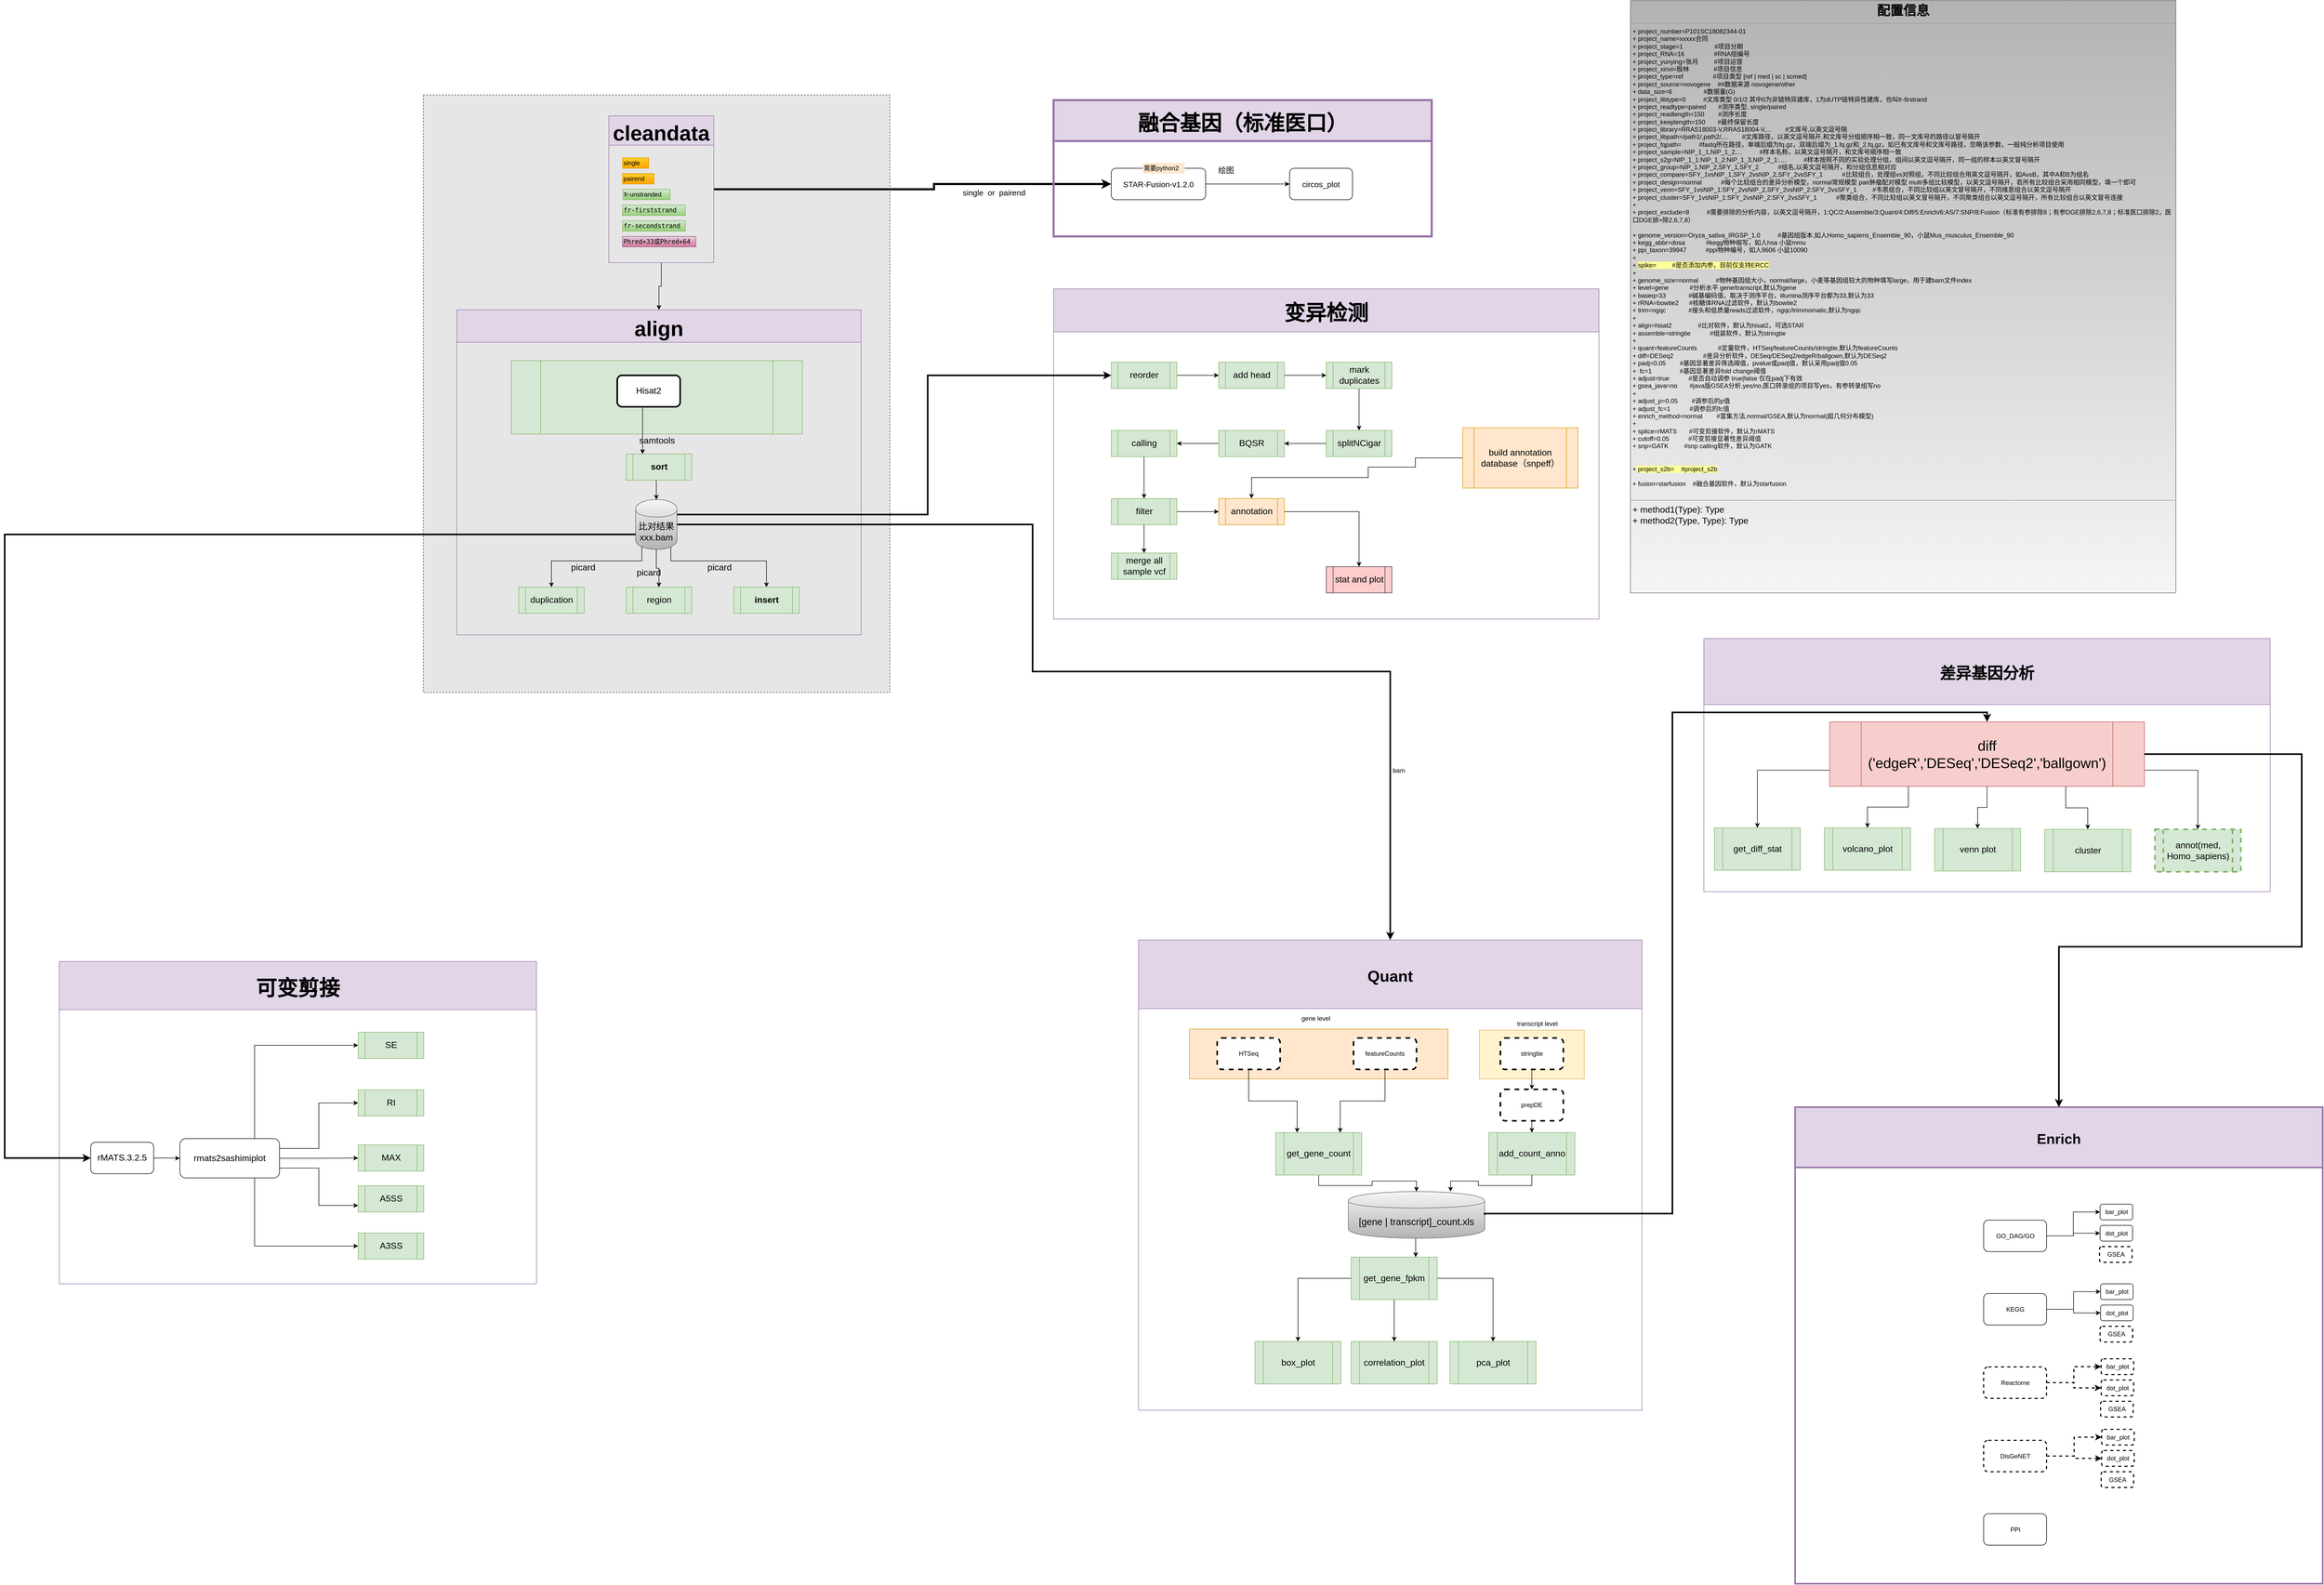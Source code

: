 <mxfile version="10.5.9" type="github"><diagram id="D2u9U_VZcMMsbjkEqBE2" name="第 1 页"><mxGraphModel dx="1394" dy="744" grid="1" gridSize="10" guides="1" tooltips="1" connect="1" arrows="1" fold="1" page="1" pageScale="1" pageWidth="583" pageHeight="413" math="0" shadow="0"><root><mxCell id="0"/><mxCell id="1" parent="0"/><mxCell id="jFA8RARTzNIXMfHVl3zh-2" value="" style="rounded=0;whiteSpace=wrap;html=1;dashed=1;fontSize=17;fillColor=#E6E6E6;strokeColor=#36393d;" vertex="1" parent="1"><mxGeometry x="998" y="270" width="890" height="1140" as="geometry"/></mxCell><mxCell id="jFA8RARTzNIXMfHVl3zh-3" value="" style="edgeStyle=orthogonalEdgeStyle;rounded=0;html=1;jettySize=auto;orthogonalLoop=1;fontSize=20;" edge="1" parent="1" source="jFA8RARTzNIXMfHVl3zh-5" target="jFA8RARTzNIXMfHVl3zh-11"><mxGeometry relative="1" as="geometry"/></mxCell><mxCell id="jFA8RARTzNIXMfHVl3zh-4" style="edgeStyle=orthogonalEdgeStyle;rounded=0;html=1;exitX=1;exitY=0.5;entryX=0;entryY=0.5;jettySize=auto;orthogonalLoop=1;fontSize=40;strokeWidth=4;" edge="1" parent="1" source="jFA8RARTzNIXMfHVl3zh-5" target="jFA8RARTzNIXMfHVl3zh-45"><mxGeometry relative="1" as="geometry"><Array as="points"><mxPoint x="1972" y="450"/><mxPoint x="1972" y="440"/></Array></mxGeometry></mxCell><mxCell id="jFA8RARTzNIXMfHVl3zh-5" value="cleandata" style="swimlane;fillColor=#e1d5e7;strokeColor=#9673a6;fontSize=40;startSize=56;" vertex="1" parent="1"><mxGeometry x="1352" y="310" width="200" height="280" as="geometry"><mxRectangle x="314" y="40" width="80" height="23" as="alternateBounds"/></mxGeometry></mxCell><mxCell id="jFA8RARTzNIXMfHVl3zh-6" value="single" style="text;html=1;resizable=0;points=[];autosize=1;align=left;verticalAlign=top;spacingTop=-4;fillColor=#ffcd28;strokeColor=#d79b00;gradientColor=#ffa500;" vertex="1" parent="jFA8RARTzNIXMfHVl3zh-5"><mxGeometry x="26" y="80" width="50" height="20" as="geometry"/></mxCell><mxCell id="jFA8RARTzNIXMfHVl3zh-7" value="pairend" style="text;html=1;resizable=0;points=[];autosize=1;align=left;verticalAlign=top;spacingTop=-4;fillColor=#ffcd28;strokeColor=#d79b00;gradientColor=#ffa500;" vertex="1" parent="jFA8RARTzNIXMfHVl3zh-5"><mxGeometry x="26" y="110" width="60" height="20" as="geometry"/></mxCell><mxCell id="jFA8RARTzNIXMfHVl3zh-8" value="&lt;code&gt;&lt;span&gt;fr&lt;/span&gt;&lt;span&gt;-&lt;/span&gt;&lt;span&gt;firststrand&lt;/span&gt;&lt;/code&gt;" style="text;html=1;resizable=0;points=[];autosize=1;align=left;verticalAlign=top;spacingTop=-4;fillColor=#d5e8d4;strokeColor=#82b366;gradientColor=#97d077;" vertex="1" parent="jFA8RARTzNIXMfHVl3zh-5"><mxGeometry x="26" y="170" width="120" height="20" as="geometry"/></mxCell><mxCell id="jFA8RARTzNIXMfHVl3zh-9" value="&lt;code&gt;&lt;span&gt;fr&lt;/span&gt;&lt;span&gt;-&lt;/span&gt;&lt;span&gt;secondstrand&lt;/span&gt;&lt;/code&gt;" style="text;html=1;resizable=0;points=[];autosize=1;align=left;verticalAlign=top;spacingTop=-4;fillColor=#d5e8d4;strokeColor=#82b366;gradientColor=#97d077;" vertex="1" parent="jFA8RARTzNIXMfHVl3zh-5"><mxGeometry x="26" y="200" width="120" height="20" as="geometry"/></mxCell><mxCell id="jFA8RARTzNIXMfHVl3zh-10" value="&lt;code&gt;&lt;span&gt;&lt;/span&gt;&lt;span&gt;Phred+33或Phred+64&lt;/span&gt;&lt;span&gt;&lt;/span&gt;&lt;/code&gt;" style="text;html=1;resizable=0;points=[];autosize=1;align=left;verticalAlign=top;spacingTop=-4;fillColor=#e6d0de;strokeColor=#996185;gradientColor=#d5739d;" vertex="1" parent="jFA8RARTzNIXMfHVl3zh-5"><mxGeometry x="26" y="230" width="140" height="20" as="geometry"/></mxCell><mxCell id="jFA8RARTzNIXMfHVl3zh-11" value="align" style="swimlane;fillColor=#e1d5e7;strokeColor=#9673a6;fontSize=40;startSize=62;" vertex="1" parent="1"><mxGeometry x="1062" y="680" width="771" height="620" as="geometry"><mxRectangle x="314" y="40" width="80" height="23" as="alternateBounds"/></mxGeometry></mxCell><mxCell id="jFA8RARTzNIXMfHVl3zh-12" value="" style="shape=process;whiteSpace=wrap;html=1;fontSize=17;fillColor=#d5e8d4;strokeColor=#82b366;" vertex="1" parent="jFA8RARTzNIXMfHVl3zh-11"><mxGeometry x="104" y="97" width="555" height="140" as="geometry"/></mxCell><mxCell id="jFA8RARTzNIXMfHVl3zh-13" value="Hisat2" style="rounded=1;whiteSpace=wrap;html=1;fontSize=17;strokeWidth=3;" vertex="1" parent="jFA8RARTzNIXMfHVl3zh-11"><mxGeometry x="306" y="125" width="120" height="60" as="geometry"/></mxCell><mxCell id="jFA8RARTzNIXMfHVl3zh-15" value="&lt;div&gt;比对结果&lt;/div&gt;&lt;div&gt;xxx.bam&lt;/div&gt;" style="shape=cylinder;whiteSpace=wrap;html=1;boundedLbl=1;fontSize=17;fillColor=#f5f5f5;strokeColor=#666666;gradientColor=#b3b3b3;" vertex="1" parent="jFA8RARTzNIXMfHVl3zh-11"><mxGeometry x="341" y="362" width="79" height="95" as="geometry"/></mxCell><mxCell id="jFA8RARTzNIXMfHVl3zh-16" style="edgeStyle=orthogonalEdgeStyle;rounded=0;html=1;exitX=0.15;exitY=0.95;entryX=0.5;entryY=0;jettySize=auto;orthogonalLoop=1;fontSize=17;exitPerimeter=0;" edge="1" parent="jFA8RARTzNIXMfHVl3zh-11" source="jFA8RARTzNIXMfHVl3zh-15" target="jFA8RARTzNIXMfHVl3zh-19"><mxGeometry relative="1" as="geometry"><mxPoint x="351.571" y="479.143" as="sourcePoint"/><Array as="points"><mxPoint x="353" y="479"/><mxPoint x="180" y="479"/></Array></mxGeometry></mxCell><mxCell id="jFA8RARTzNIXMfHVl3zh-17" style="edgeStyle=orthogonalEdgeStyle;rounded=0;html=1;exitX=0.5;exitY=1;entryX=0.5;entryY=0;jettySize=auto;orthogonalLoop=1;fontSize=17;" edge="1" parent="jFA8RARTzNIXMfHVl3zh-11" source="jFA8RARTzNIXMfHVl3zh-15" target="jFA8RARTzNIXMfHVl3zh-20"><mxGeometry relative="1" as="geometry"><mxPoint x="383" y="479.143" as="sourcePoint"/><Array as="points"><mxPoint x="381" y="493"/><mxPoint x="385" y="493"/></Array></mxGeometry></mxCell><mxCell id="jFA8RARTzNIXMfHVl3zh-18" style="edgeStyle=orthogonalEdgeStyle;rounded=0;html=1;exitX=0.85;exitY=0.95;entryX=0.5;entryY=0;jettySize=auto;orthogonalLoop=1;fontSize=17;exitPerimeter=0;" edge="1" parent="jFA8RARTzNIXMfHVl3zh-11" source="jFA8RARTzNIXMfHVl3zh-15" target="jFA8RARTzNIXMfHVl3zh-21"><mxGeometry relative="1" as="geometry"><mxPoint x="414.429" y="479.143" as="sourcePoint"/><Array as="points"><mxPoint x="409" y="479"/><mxPoint x="590" y="479"/></Array></mxGeometry></mxCell><mxCell id="jFA8RARTzNIXMfHVl3zh-19" value="duplication" style="shape=process;whiteSpace=wrap;html=1;fontSize=17;fillColor=#d5e8d4;strokeColor=#82b366;" vertex="1" parent="jFA8RARTzNIXMfHVl3zh-11"><mxGeometry x="118" y="529" width="125" height="50" as="geometry"/></mxCell><mxCell id="jFA8RARTzNIXMfHVl3zh-20" value="region" style="shape=process;whiteSpace=wrap;html=1;fontSize=17;fillColor=#d5e8d4;strokeColor=#82b366;" vertex="1" parent="jFA8RARTzNIXMfHVl3zh-11"><mxGeometry x="323" y="529" width="125" height="50" as="geometry"/></mxCell><mxCell id="jFA8RARTzNIXMfHVl3zh-21" value="insert" style="shape=process;whiteSpace=wrap;html=1;fontSize=17;fillColor=#d5e8d4;strokeColor=#82b366;fontStyle=1" vertex="1" parent="jFA8RARTzNIXMfHVl3zh-11"><mxGeometry x="528" y="529" width="125" height="50" as="geometry"/></mxCell><mxCell id="jFA8RARTzNIXMfHVl3zh-22" value="picard" style="text;html=1;resizable=0;points=[];autosize=1;align=left;verticalAlign=top;spacingTop=-4;fontSize=17;" vertex="1" parent="jFA8RARTzNIXMfHVl3zh-11"><mxGeometry x="341" y="489" width="60" height="20" as="geometry"/></mxCell><mxCell id="jFA8RARTzNIXMfHVl3zh-23" value="picard" style="text;html=1;resizable=0;points=[];autosize=1;align=left;verticalAlign=top;spacingTop=-4;fontSize=17;" vertex="1" parent="jFA8RARTzNIXMfHVl3zh-11"><mxGeometry x="476" y="479" width="60" height="20" as="geometry"/></mxCell><mxCell id="jFA8RARTzNIXMfHVl3zh-24" value="&lt;p style=&quot;margin: 0px ; margin-top: 4px ; text-align: center&quot;&gt;&lt;font size=&quot;1&quot;&gt;&lt;b style=&quot;font-size: 25px&quot;&gt;配置信息&lt;/b&gt;&lt;/font&gt;&lt;br&gt;&lt;/p&gt;&lt;hr size=&quot;1&quot;&gt;&lt;p style=&quot;margin: 0px 0px 0px 4px ; font-size: 12px&quot;&gt;&lt;font style=&quot;font-size: 12px&quot;&gt;+ project_number=P101SC18082344-01&lt;br&gt;&lt;/font&gt;&lt;/p&gt;&lt;p style=&quot;margin: 0px 0px 0px 4px ; font-size: 12px&quot;&gt;&lt;font style=&quot;font-size: 12px&quot;&gt;+ project_name=xxxxx合同&lt;/font&gt;&lt;/p&gt;&lt;p style=&quot;margin: 0px 0px 0px 4px ; font-size: 12px&quot;&gt;&lt;font style=&quot;font-size: 12px&quot;&gt;+ project_stage=1 &amp;nbsp; &amp;nbsp; &amp;nbsp; &amp;nbsp; &amp;nbsp; &amp;nbsp; &amp;nbsp; &amp;nbsp;&amp;nbsp; #项目分期&lt;/font&gt;&lt;/p&gt;&lt;p style=&quot;margin: 0px 0px 0px 4px ; font-size: 12px&quot;&gt;&lt;font style=&quot;font-size: 12px&quot;&gt;+ project_RNA=16 &amp;nbsp; &amp;nbsp; &amp;nbsp; &amp;nbsp; &amp;nbsp; &amp;nbsp; &amp;nbsp;&amp;nbsp;&amp;nbsp; #RNA组编号&lt;/font&gt;&lt;/p&gt;&lt;p style=&quot;margin: 0px 0px 0px 4px ; font-size: 12px&quot;&gt;&lt;font style=&quot;font-size: 12px&quot;&gt;+ project_yunying=张月&amp;nbsp;&amp;nbsp; &amp;nbsp; &amp;nbsp;&amp;nbsp;&amp;nbsp; #项目运营&lt;/font&gt;&lt;/p&gt;&lt;p style=&quot;margin: 0px 0px 0px 4px ; font-size: 12px&quot;&gt;&lt;font style=&quot;font-size: 12px&quot;&gt;+ project_xinxi=殷林&amp;nbsp;&amp;nbsp;&amp;nbsp;&amp;nbsp;&amp;nbsp; &amp;nbsp; &amp;nbsp; &amp;nbsp;&amp;nbsp;&amp;nbsp; #项目信息&lt;/font&gt;&lt;/p&gt;&lt;p style=&quot;margin: 0px 0px 0px 4px ; font-size: 12px&quot;&gt;&lt;font style=&quot;font-size: 12px&quot;&gt;+ project_type=ref&amp;nbsp;&amp;nbsp;&amp;nbsp;&amp;nbsp; &amp;nbsp; &amp;nbsp; &amp;nbsp; &amp;nbsp; &amp;nbsp; &amp;nbsp; #项目类型 [ref | med | sc | scmed]&lt;/font&gt;&lt;/p&gt;&lt;p style=&quot;margin: 0px 0px 0px 4px ; font-size: 12px&quot;&gt;&lt;font style=&quot;font-size: 12px&quot;&gt;+ project_source=novogene&amp;nbsp;&amp;nbsp;&amp;nbsp; ##数据来源 novogene/other&lt;/font&gt;&lt;/p&gt;&lt;p style=&quot;margin: 0px 0px 0px 4px ; font-size: 12px&quot;&gt;&lt;font style=&quot;font-size: 12px&quot;&gt;+ data_size=6&amp;nbsp;&amp;nbsp;&amp;nbsp;&amp;nbsp;&amp;nbsp;&amp;nbsp;&amp;nbsp;&amp;nbsp;&amp;nbsp;&amp;nbsp;&amp;nbsp;&amp;nbsp;&amp;nbsp;&amp;nbsp;&amp;nbsp;&amp;nbsp;&amp;nbsp; #数据量(G)&lt;/font&gt;&lt;/p&gt;&lt;p style=&quot;margin: 0px 0px 0px 4px ; font-size: 12px&quot;&gt;&lt;font style=&quot;font-size: 12px&quot;&gt;+ project_libtype=0&amp;nbsp; &amp;nbsp; &amp;nbsp; &amp;nbsp; &amp;nbsp; #文库类型 0/1/2 其中0为非链特异建库，1为dUTP链特异性建库，也叫fr-firstrand&lt;br&gt;&lt;/font&gt;&lt;/p&gt;&lt;p style=&quot;margin: 0px 0px 0px 4px ; font-size: 12px&quot;&gt;&lt;font style=&quot;font-size: 12px&quot;&gt;+ project_readtype=paired&amp;nbsp; &amp;nbsp;&amp;nbsp; &amp;nbsp; #测序类型, single/paired&lt;/font&gt;&lt;/p&gt;&lt;p style=&quot;margin: 0px 0px 0px 4px ; font-size: 12px&quot;&gt;&lt;font style=&quot;font-size: 12px&quot;&gt;+ project_readlength=150&amp;nbsp;&amp;nbsp;&amp;nbsp;&amp;nbsp; &amp;nbsp;&amp;nbsp; #测序长度&lt;/font&gt;&lt;/p&gt;&lt;p style=&quot;margin: 0px 0px 0px 4px ; font-size: 12px&quot;&gt;&lt;font style=&quot;font-size: 12px&quot;&gt;+ project_keeplength=150&amp;nbsp;&amp;nbsp;&amp;nbsp;&amp;nbsp;&amp;nbsp;&amp;nbsp; #最终保留长度&lt;br&gt;&lt;/font&gt;&lt;/p&gt;&lt;p style=&quot;margin: 0px 0px 0px 4px ; font-size: 12px&quot;&gt;&lt;font style=&quot;font-size: 12px&quot;&gt;+ project_library=RRAS18003-V,RRAS18004-V,...&amp;nbsp; &amp;nbsp; &amp;nbsp; &amp;nbsp; #文库号,以英文逗号隔&lt;/font&gt;&lt;/p&gt;&lt;p style=&quot;margin: 0px 0px 0px 4px ; font-size: 12px&quot;&gt;&lt;font style=&quot;font-size: 12px&quot;&gt;+ project_libpath=/path1/,path2/,...&amp;nbsp;&amp;nbsp;&amp;nbsp; &amp;nbsp; &amp;nbsp; #文库路径，以英文逗号隔开,和文库号分组顺序相一致，同一文库号的路径以冒号隔开&lt;/font&gt;&lt;/p&gt;&lt;p style=&quot;margin: 0px 0px 0px 4px ; font-size: 12px&quot;&gt;&lt;font style=&quot;font-size: 12px&quot;&gt;+ project_fqpath=&amp;nbsp;&amp;nbsp; &amp;nbsp; &amp;nbsp; &amp;nbsp;&amp;nbsp; #fastq所在路径，单端后缀为fq.gz，双端后缀为_1.fq.gz和_2.fq,gz，如已有文库号和文库号路径，忽略该参数，一般纯分析项目使用&lt;/font&gt;&lt;/p&gt;&lt;p style=&quot;margin: 0px 0px 0px 4px ; font-size: 12px&quot;&gt;&lt;font style=&quot;font-size: 12px&quot;&gt;+ project_sample=NIP_1_1,NIP_1_2,... &amp;nbsp; &amp;nbsp; &amp;nbsp;&amp;nbsp; &amp;nbsp; #样本名称，以英文逗号隔开，和文库号顺序相一致&lt;/font&gt;&lt;/p&gt;&lt;p style=&quot;margin: 0px 0px 0px 4px ; font-size: 12px&quot;&gt;&lt;font style=&quot;font-size: 12px&quot;&gt;+ project_s2g=NIP_1_1:NIP_1_2:NIP_1_3,NIP_2_1:.... &amp;nbsp; &amp;nbsp; &amp;nbsp;&amp;nbsp; &amp;nbsp; #样本按照不同的实验处理分组，组间以英文逗号隔开，同一组的样本以英文冒号隔开&lt;/font&gt;&lt;/p&gt;&lt;p style=&quot;margin: 0px 0px 0px 4px ; font-size: 12px&quot;&gt;&lt;font style=&quot;font-size: 12px&quot;&gt;+ project_group=NIP_1,NIP_2,SFY_1,SFY_2&amp;nbsp; &amp;nbsp; &amp;nbsp; &amp;nbsp; &amp;nbsp;&amp;nbsp; #组名,以英文逗号隔开，和分组信息相对应&lt;/font&gt;&lt;/p&gt;&lt;p style=&quot;margin: 0px 0px 0px 4px ; font-size: 12px&quot;&gt;&lt;font style=&quot;font-size: 12px&quot;&gt;+ project_compare=SFY_1vsNIP_1,SFY_2vsNIP_2,SFY_2vsSFY_1&amp;nbsp; &amp;nbsp; &amp;nbsp; &amp;nbsp;&amp;nbsp; &amp;nbsp; #比较组合，处理组vs对照组，不同比较组合用英文逗号隔开，如AvsB，其中A和B为组名&lt;/font&gt;&lt;/p&gt;&lt;p style=&quot;margin: 0px 0px 0px 4px ; font-size: 12px&quot;&gt;&lt;font style=&quot;font-size: 12px&quot;&gt;+ project_design=normal&amp;nbsp;&amp;nbsp;&amp;nbsp; &amp;nbsp; &amp;nbsp;&amp;nbsp; &amp;nbsp; #每个比较组合的差异分析模型，normal常规模型 pair肿瘤配对模型 multi多组比较模型，以英文逗号隔开，若所有比较组合采用相同模型，填一个即可&lt;br&gt;&lt;/font&gt;&lt;/p&gt;&lt;p style=&quot;margin: 0px 0px 0px 4px ; font-size: 12px&quot;&gt;&lt;font style=&quot;font-size: 12px&quot;&gt;+ project_venn=SFY_1vsNIP_1:SFY_2vsNIP_2,SFY_2vsNIP_2:SFY_2vsSFY_1 &amp;nbsp;&amp;nbsp; &amp;nbsp;&amp;nbsp;&amp;nbsp;&amp;nbsp; #韦恩组合，不同比较组以英文冒号隔开，不同维恩组合以英文逗号隔开&lt;/font&gt;&lt;/p&gt;&lt;p style=&quot;margin: 0px 0px 0px 4px ; font-size: 12px&quot;&gt;&lt;font style=&quot;font-size: 12px&quot;&gt;+ project_cluster=SFY_1vsNIP_1:SFY_2vsNIP_2:SFY_2vsSFY_1&amp;nbsp;&amp;nbsp;&amp;nbsp;&amp;nbsp;&amp;nbsp;&amp;nbsp;&amp;nbsp;&amp;nbsp;&amp;nbsp;&amp;nbsp; #聚类组合，不同比较组以英文冒号隔开，不同聚类组合以英文逗号隔开，所有比较组合以英文冒号连接&lt;/font&gt;&lt;/p&gt;&lt;p style=&quot;margin: 0px 0px 0px 4px ; font-size: 12px&quot;&gt;&lt;font style=&quot;font-size: 12px&quot;&gt;+ &lt;br&gt;&lt;/font&gt;&lt;/p&gt;&lt;p style=&quot;margin: 0px 0px 0px 4px ; font-size: 12px&quot;&gt;&lt;font style=&quot;font-size: 12px&quot;&gt;+ project_exclude=8&amp;nbsp;&amp;nbsp;&amp;nbsp;&amp;nbsp; &amp;nbsp; &amp;nbsp;&amp;nbsp; #需要排除的分析内容，以英文逗号隔开，1:QC/2:Assemble/3:Quant/4:Diff/5:Enrich/6:AS/7:SNP/8:Fusion（标准有参排除8；有参DGE排除2,6,7,8；标准医口排除2，医口DGE排&amp;gt;除2,6,7,8）&lt;/font&gt;&lt;/p&gt;&lt;p style=&quot;margin: 0px 0px 0px 4px ; font-size: 12px&quot;&gt;&lt;font style=&quot;font-size: 12px&quot;&gt;&lt;br&gt;&lt;/font&gt;&lt;/p&gt;&lt;p style=&quot;margin: 0px 0px 0px 4px ; font-size: 12px&quot;&gt;&lt;font style=&quot;font-size: 12px&quot;&gt;+ genome_version=Oryza_sativa_IRGSP_1.0&amp;nbsp;&amp;nbsp;&amp;nbsp; &amp;nbsp; &amp;nbsp; &amp;nbsp; #基因组版本,如人Homo_sapiens_Ensemble_90，小鼠Mus_musculus_Ensemble_90&lt;/font&gt;&lt;/p&gt;&lt;p style=&quot;margin: 0px 0px 0px 4px ; font-size: 12px&quot;&gt;&lt;font style=&quot;font-size: 12px&quot;&gt;+ kegg_abbr=dosa&amp;nbsp;&amp;nbsp;&amp;nbsp;&amp;nbsp;&amp;nbsp;&amp;nbsp;&amp;nbsp;&amp;nbsp;&amp;nbsp;&amp;nbsp;&amp;nbsp; #kegg物种缩写，如人hsa 小鼠mmu&lt;/font&gt;&lt;/p&gt;&lt;p style=&quot;margin: 0px 0px 0px 4px ; font-size: 12px&quot;&gt;&lt;font style=&quot;font-size: 12px&quot;&gt;+ ppi_taxon=39947&amp;nbsp;&amp;nbsp;&amp;nbsp;&amp;nbsp;&amp;nbsp;&amp;nbsp;&amp;nbsp;&amp;nbsp;&amp;nbsp;&amp;nbsp; #ppi物种编号，如人9606 小鼠10090&lt;/font&gt;&lt;/p&gt;&lt;p style=&quot;margin: 0px 0px 0px 4px ; font-size: 12px&quot;&gt;&lt;font style=&quot;font-size: 12px&quot;&gt;+ &lt;br&gt;&lt;/font&gt;&lt;/p&gt;&lt;p style=&quot;margin: 0px 0px 0px 4px ; font-size: 12px&quot;&gt;&lt;font style=&quot;font-size: 12px&quot;&gt;+ &lt;span style=&quot;background-color: rgb(255 , 255 , 153)&quot;&gt;spike=&amp;nbsp;&amp;nbsp;&amp;nbsp;&amp;nbsp;&amp;nbsp;&amp;nbsp;&amp;nbsp;&amp;nbsp; #是否添加内参，目前仅支持ERCC&lt;/span&gt;&lt;/font&gt;&lt;/p&gt;&lt;p style=&quot;margin: 0px 0px 0px 4px ; font-size: 12px&quot;&gt;&lt;font style=&quot;font-size: 12px&quot;&gt;+&lt;/font&gt;&lt;/p&gt;&lt;p style=&quot;margin: 0px 0px 0px 4px ; font-size: 12px&quot;&gt;&lt;font style=&quot;font-size: 12px&quot;&gt;+ genome_size=normal&amp;nbsp;&amp;nbsp;&amp;nbsp;&amp;nbsp;&amp;nbsp;&amp;nbsp;&amp;nbsp;&amp;nbsp;&amp;nbsp; #物种基因组大小，normal/large，小麦等基因组较大的物种填写large，用于建bam文件index&lt;/font&gt;&lt;/p&gt;&lt;p style=&quot;margin: 0px 0px 0px 4px ; font-size: 12px&quot;&gt;&lt;font style=&quot;font-size: 12px&quot;&gt;+ level=gene&amp;nbsp;&amp;nbsp;&amp;nbsp;&amp;nbsp;&amp;nbsp;&amp;nbsp;&amp;nbsp;&amp;nbsp;&amp;nbsp;&amp;nbsp;&amp;nbsp; #分析水平 gene/transcript,默认为gene&lt;br&gt;&lt;/font&gt;&lt;/p&gt;&lt;p style=&quot;margin: 0px 0px 0px 4px ; font-size: 12px&quot;&gt;&lt;font style=&quot;font-size: 12px&quot;&gt;+ baseq=33&amp;nbsp;&amp;nbsp;&amp;nbsp;&amp;nbsp;&amp;nbsp;&amp;nbsp;&amp;nbsp;&amp;nbsp;&amp;nbsp;&amp;nbsp;&amp;nbsp;&amp;nbsp; #碱基编码值，取决于测序平台，illumina测序平台都为33,默认为33&lt;/font&gt;&lt;/p&gt;&lt;p style=&quot;margin: 0px 0px 0px 4px ; font-size: 12px&quot;&gt;&lt;font style=&quot;font-size: 12px&quot;&gt;+ rRNA=bowtie2&amp;nbsp;&amp;nbsp;&amp;nbsp;&amp;nbsp;&amp;nbsp; #核糖体RNA过滤软件，默认为bowtie2&lt;/font&gt;&lt;/p&gt;&lt;p style=&quot;margin: 0px 0px 0px 4px ; font-size: 12px&quot;&gt;&lt;font style=&quot;font-size: 12px&quot;&gt;+ trim=ngqc&amp;nbsp;&amp;nbsp;&amp;nbsp;&amp;nbsp;&amp;nbsp;&amp;nbsp;&amp;nbsp;&amp;nbsp;&amp;nbsp;&amp;nbsp;&amp;nbsp;&amp;nbsp; #接头和低质量reads过滤软件，ngqc/trimmomatic,默认为ngqc&lt;/font&gt;&lt;/p&gt;&lt;p style=&quot;margin: 0px 0px 0px 4px ; font-size: 12px&quot;&gt;&lt;font style=&quot;font-size: 12px&quot;&gt;+&amp;nbsp; &lt;br&gt;&lt;/font&gt;&lt;/p&gt;&lt;p style=&quot;margin: 0px 0px 0px 4px ; font-size: 12px&quot;&gt;&lt;font style=&quot;font-size: 12px&quot;&gt;+ align=hisat2&amp;nbsp;&amp;nbsp;&amp;nbsp;&amp;nbsp;&amp;nbsp;&amp;nbsp;&amp;nbsp;&amp;nbsp;&amp;nbsp;&amp;nbsp;&amp;nbsp;&amp;nbsp;&amp;nbsp;&amp;nbsp; #比对软件，默认为hisat2，可选STAR&lt;/font&gt;&lt;/p&gt;&lt;p style=&quot;margin: 0px 0px 0px 4px ; font-size: 12px&quot;&gt;&lt;font style=&quot;font-size: 12px&quot;&gt;+ assemble=stringtie&amp;nbsp;&amp;nbsp;&amp;nbsp; &amp;nbsp; &amp;nbsp; &amp;nbsp;&amp;nbsp; #组装软件，默认为stringtie&lt;/font&gt;&lt;/p&gt;&lt;p style=&quot;margin: 0px 0px 0px 4px ; font-size: 12px&quot;&gt;&lt;font style=&quot;font-size: 12px&quot;&gt;+&lt;/font&gt;&lt;/p&gt;&lt;p style=&quot;margin: 0px 0px 0px 4px ; font-size: 12px&quot;&gt;&lt;font style=&quot;font-size: 12px&quot;&gt;+ quant=featureCounts&amp;nbsp;&amp;nbsp;&amp;nbsp;&amp;nbsp; &amp;nbsp; &amp;nbsp; &amp;nbsp;&amp;nbsp; #定量软件，HTSeq/featureCounts/stringtie,默认为featureCounts&lt;br&gt;&lt;/font&gt;&lt;/p&gt;&lt;p style=&quot;margin: 0px 0px 0px 4px ; font-size: 12px&quot;&gt;&lt;font style=&quot;font-size: 12px&quot;&gt;+ diff=DESeq2&amp;nbsp;&amp;nbsp;&amp;nbsp;&amp;nbsp;&amp;nbsp;&amp;nbsp;&amp;nbsp;&amp;nbsp;&amp;nbsp;&amp;nbsp;&amp;nbsp;&amp;nbsp;&amp;nbsp;&amp;nbsp;&amp;nbsp;&amp;nbsp; #差异分析软件，DESeq/DESeq2/edgeR/ballgown,默认为DESeq2&lt;br&gt;&lt;/font&gt;&lt;/p&gt;&lt;p style=&quot;margin: 0px 0px 0px 4px ; font-size: 12px&quot;&gt;&lt;font style=&quot;font-size: 12px&quot;&gt;+ padj=0.05&amp;nbsp;&amp;nbsp;&amp;nbsp;&amp;nbsp;&amp;nbsp;&amp;nbsp;&amp;nbsp; #基因显著差异筛选阈值，pvalue或padj值，默认采用padj值0.05&lt;/font&gt;&lt;/p&gt;&lt;p style=&quot;margin: 0px 0px 0px 4px ; font-size: 12px&quot;&gt;&lt;font style=&quot;font-size: 12px&quot;&gt;+&amp;nbsp; fc=1&amp;nbsp;&amp;nbsp;&amp;nbsp;&amp;nbsp;&amp;nbsp;&amp;nbsp;&amp;nbsp;&amp;nbsp;&amp;nbsp;&amp;nbsp;&amp;nbsp;&amp;nbsp;&amp;nbsp;&amp;nbsp;&amp;nbsp; #基因显著差异fold change阈值&lt;/font&gt;&lt;/p&gt;&lt;p style=&quot;margin: 0px 0px 0px 4px ; font-size: 12px&quot;&gt;&lt;font style=&quot;font-size: 12px&quot;&gt;+ adjust=true&amp;nbsp;&amp;nbsp;&amp;nbsp;&amp;nbsp; &amp;nbsp; &amp;nbsp; &amp;nbsp; #是否自动调参 true|false 仅在padj下有效&lt;/font&gt;&lt;/p&gt;&lt;p style=&quot;margin: 0px 0px 0px 4px ; font-size: 12px&quot;&gt;&lt;font style=&quot;font-size: 12px&quot;&gt;+ gsea_java=no&amp;nbsp;&amp;nbsp;&amp;nbsp;&amp;nbsp;&amp;nbsp;&amp;nbsp; #java版GSEA分析,yes/no,医口转录组的项目写yes，有参转录组写no&lt;/font&gt;&lt;/p&gt;&lt;p style=&quot;margin: 0px 0px 0px 4px ; font-size: 12px&quot;&gt;&lt;font style=&quot;font-size: 12px&quot;&gt;+ &lt;br&gt;&lt;/font&gt;&lt;/p&gt;&lt;p style=&quot;margin: 0px 0px 0px 4px ; font-size: 12px&quot;&gt;&lt;font style=&quot;font-size: 12px&quot;&gt;+ adjust_p=0.05 &amp;nbsp; &amp;nbsp; &amp;nbsp;&amp;nbsp; #调参后的p值&lt;/font&gt;&lt;/p&gt;&lt;p style=&quot;margin: 0px 0px 0px 4px ; font-size: 12px&quot;&gt;&lt;font style=&quot;font-size: 12px&quot;&gt;+ adjust_fc=1&amp;nbsp;&amp;nbsp;&amp;nbsp;&amp;nbsp;&amp;nbsp;&amp;nbsp;&amp;nbsp;&amp;nbsp;&amp;nbsp;&amp;nbsp; #调参后的fc值&lt;br&gt;&lt;/font&gt;&lt;/p&gt;&lt;p style=&quot;margin: 0px 0px 0px 4px ; font-size: 12px&quot;&gt;&lt;font style=&quot;font-size: 12px&quot;&gt;+ enrich_method=normal&amp;nbsp;&amp;nbsp;&amp;nbsp;&amp;nbsp;&amp;nbsp;&amp;nbsp;&amp;nbsp; #富集方法,normal/GSEA,默认为normal(超几何分布模型)&lt;/font&gt;&lt;/p&gt;&lt;p style=&quot;margin: 0px 0px 0px 4px ; font-size: 12px&quot;&gt;&lt;font style=&quot;font-size: 12px&quot;&gt;+ &lt;br&gt;&lt;/font&gt;&lt;/p&gt;&lt;p style=&quot;margin: 0px 0px 0px 4px ; font-size: 12px&quot;&gt;&lt;font style=&quot;font-size: 12px&quot;&gt;+ splice=rMATS&amp;nbsp;&amp;nbsp; &amp;nbsp; &amp;nbsp; #可变剪接软件，默认为rMATS&lt;/font&gt;&lt;/p&gt;&lt;p style=&quot;margin: 0px 0px 0px 4px ; font-size: 12px&quot;&gt;&lt;font style=&quot;font-size: 12px&quot;&gt;+ cutoff=0.05&amp;nbsp;&amp;nbsp;&amp;nbsp;&amp;nbsp;&amp;nbsp;&amp;nbsp;&amp;nbsp;&amp;nbsp;&amp;nbsp;&amp;nbsp; #可变剪接显著性差异阈值&lt;/font&gt;&lt;/p&gt;&lt;p style=&quot;margin: 0px 0px 0px 4px ; font-size: 12px&quot;&gt;&lt;font style=&quot;font-size: 12px&quot;&gt;+ snp=GATK&amp;nbsp;&amp;nbsp;&amp;nbsp;&amp;nbsp;&amp;nbsp;&amp;nbsp;&amp;nbsp;&amp;nbsp; #snp calling软件，默认为GATK&lt;/font&gt;&lt;/p&gt;&lt;p style=&quot;margin: 0px 0px 0px 4px ; font-size: 12px&quot;&gt;&lt;font style=&quot;font-size: 12px&quot;&gt;&lt;br&gt;&lt;/font&gt;&lt;/p&gt;&lt;p style=&quot;margin: 0px 0px 0px 4px ; font-size: 12px&quot;&gt;&lt;font style=&quot;font-size: 12px&quot;&gt;&lt;br&gt;&lt;/font&gt;&lt;/p&gt;&lt;p style=&quot;margin: 0px 0px 0px 4px ; font-size: 12px&quot;&gt;&lt;font style=&quot;font-size: 12px&quot;&gt;+&lt;span style=&quot;background-color: rgb(255 , 255 , 153)&quot;&gt; project_s2b=&amp;nbsp;&amp;nbsp;&amp;nbsp; #project_s2b&lt;/span&gt;&lt;/font&gt;&lt;/p&gt;&lt;p style=&quot;margin: 0px 0px 0px 4px ; font-size: 12px&quot;&gt;&lt;font style=&quot;font-size: 12px&quot;&gt;&lt;br&gt;&lt;/font&gt;&lt;/p&gt;&lt;p style=&quot;margin: 0px 0px 0px 4px ; font-size: 12px&quot;&gt;&lt;font style=&quot;font-size: 12px&quot;&gt;+ fusion=starfusion&amp;nbsp;&amp;nbsp;&amp;nbsp; #融合基因软件，默认为starfusion&lt;/font&gt;&lt;/p&gt;&lt;p style=&quot;margin: 0px 0px 0px 4px ; font-size: 12px&quot;&gt;&lt;font style=&quot;font-size: 12px&quot;&gt;&lt;br&gt;&lt;/font&gt;&lt;/p&gt;&lt;hr size=&quot;1&quot;&gt;&lt;p style=&quot;margin: 0px ; margin-left: 4px&quot;&gt;+ method1(Type): Type&lt;br&gt;+ method2(Type, Type): Type&lt;/p&gt;" style="verticalAlign=top;align=left;overflow=fill;fontSize=17;fontFamily=Helvetica;html=1;rounded=0;shadow=0;comic=0;labelBackgroundColor=none;strokeColor=#666666;strokeWidth=1;fillColor=#f5f5f5;fontStyle=0;whiteSpace=wrap;spacing=2;spacingTop=0;gradientColor=#b3b3b3;gradientDirection=north;" vertex="1" parent="1"><mxGeometry x="3300" y="90" width="1040" height="1130" as="geometry"/></mxCell><mxCell id="jFA8RARTzNIXMfHVl3zh-25" value="picard" style="text;html=1;resizable=0;points=[];autosize=1;align=left;verticalAlign=top;spacingTop=-4;fontSize=17;" vertex="1" parent="1"><mxGeometry x="1278" y="1159" width="60" height="20" as="geometry"/></mxCell><mxCell id="jFA8RARTzNIXMfHVl3zh-26" value="samtools" style="text;html=1;resizable=0;points=[];autosize=1;align=left;verticalAlign=top;spacingTop=-4;fontSize=17;" vertex="1" parent="1"><mxGeometry x="1408" y="917" width="80" height="20" as="geometry"/></mxCell><mxCell id="jFA8RARTzNIXMfHVl3zh-27" value="fr-unstranded" style="text;html=1;resizable=0;points=[];autosize=1;align=left;verticalAlign=top;spacingTop=-4;fillColor=#d5e8d4;strokeColor=#82b366;gradientColor=#97d077;" vertex="1" parent="1"><mxGeometry x="1379" y="450" width="90" height="20" as="geometry"/></mxCell><mxCell id="jFA8RARTzNIXMfHVl3zh-28" value="可变剪接" style="swimlane;fontSize=40;fillColor=#e1d5e7;strokeColor=#9673a6;startSize=92;" vertex="1" parent="1"><mxGeometry x="304" y="1923" width="910" height="615" as="geometry"/></mxCell><mxCell id="jFA8RARTzNIXMfHVl3zh-29" value="" style="edgeStyle=orthogonalEdgeStyle;rounded=0;html=1;jettySize=auto;orthogonalLoop=1;fontSize=40;" edge="1" parent="jFA8RARTzNIXMfHVl3zh-28" source="jFA8RARTzNIXMfHVl3zh-30" target="jFA8RARTzNIXMfHVl3zh-36"><mxGeometry relative="1" as="geometry"/></mxCell><mxCell id="jFA8RARTzNIXMfHVl3zh-30" value="rMATS.3.2.5" style="rounded=1;whiteSpace=wrap;html=1;fontSize=17;" vertex="1" parent="jFA8RARTzNIXMfHVl3zh-28"><mxGeometry x="60" y="345" width="120" height="60" as="geometry"/></mxCell><mxCell id="jFA8RARTzNIXMfHVl3zh-31" style="edgeStyle=orthogonalEdgeStyle;rounded=0;html=1;exitX=0.75;exitY=0;entryX=0;entryY=0.5;jettySize=auto;orthogonalLoop=1;fontSize=40;" edge="1" parent="jFA8RARTzNIXMfHVl3zh-28" source="jFA8RARTzNIXMfHVl3zh-36" target="jFA8RARTzNIXMfHVl3zh-38"><mxGeometry relative="1" as="geometry"/></mxCell><mxCell id="jFA8RARTzNIXMfHVl3zh-32" style="edgeStyle=orthogonalEdgeStyle;rounded=0;html=1;exitX=1;exitY=0.25;entryX=0;entryY=0.5;jettySize=auto;orthogonalLoop=1;fontSize=40;" edge="1" parent="jFA8RARTzNIXMfHVl3zh-28" source="jFA8RARTzNIXMfHVl3zh-36" target="jFA8RARTzNIXMfHVl3zh-37"><mxGeometry relative="1" as="geometry"/></mxCell><mxCell id="jFA8RARTzNIXMfHVl3zh-33" style="edgeStyle=orthogonalEdgeStyle;rounded=0;html=1;exitX=1;exitY=0.5;entryX=0;entryY=0.5;jettySize=auto;orthogonalLoop=1;fontSize=40;" edge="1" parent="jFA8RARTzNIXMfHVl3zh-28" source="jFA8RARTzNIXMfHVl3zh-36" target="jFA8RARTzNIXMfHVl3zh-39"><mxGeometry relative="1" as="geometry"/></mxCell><mxCell id="jFA8RARTzNIXMfHVl3zh-34" style="edgeStyle=orthogonalEdgeStyle;rounded=0;html=1;exitX=1;exitY=0.75;entryX=0;entryY=0.75;jettySize=auto;orthogonalLoop=1;fontSize=40;" edge="1" parent="jFA8RARTzNIXMfHVl3zh-28" source="jFA8RARTzNIXMfHVl3zh-36" target="jFA8RARTzNIXMfHVl3zh-40"><mxGeometry relative="1" as="geometry"/></mxCell><mxCell id="jFA8RARTzNIXMfHVl3zh-35" style="edgeStyle=orthogonalEdgeStyle;rounded=0;html=1;exitX=0.75;exitY=1;entryX=0;entryY=0.5;jettySize=auto;orthogonalLoop=1;fontSize=40;" edge="1" parent="jFA8RARTzNIXMfHVl3zh-28" source="jFA8RARTzNIXMfHVl3zh-36" target="jFA8RARTzNIXMfHVl3zh-41"><mxGeometry relative="1" as="geometry"/></mxCell><mxCell id="jFA8RARTzNIXMfHVl3zh-36" value="rmats2sashimiplot" style="rounded=1;whiteSpace=wrap;html=1;fontSize=17;" vertex="1" parent="jFA8RARTzNIXMfHVl3zh-28"><mxGeometry x="230" y="338" width="190" height="75" as="geometry"/></mxCell><mxCell id="jFA8RARTzNIXMfHVl3zh-37" value="RI" style="shape=process;whiteSpace=wrap;html=1;fontSize=17;fillColor=#d5e8d4;strokeColor=#82b366;" vertex="1" parent="jFA8RARTzNIXMfHVl3zh-28"><mxGeometry x="570" y="245" width="125" height="50" as="geometry"/></mxCell><mxCell id="jFA8RARTzNIXMfHVl3zh-38" value="SE" style="shape=process;whiteSpace=wrap;html=1;fontSize=17;fillColor=#d5e8d4;strokeColor=#82b366;" vertex="1" parent="jFA8RARTzNIXMfHVl3zh-28"><mxGeometry x="570" y="135" width="125" height="50" as="geometry"/></mxCell><mxCell id="jFA8RARTzNIXMfHVl3zh-39" value="MAX" style="shape=process;whiteSpace=wrap;html=1;fontSize=17;fillColor=#d5e8d4;strokeColor=#82b366;" vertex="1" parent="jFA8RARTzNIXMfHVl3zh-28"><mxGeometry x="570" y="350" width="125" height="50" as="geometry"/></mxCell><mxCell id="jFA8RARTzNIXMfHVl3zh-40" value="A5SS" style="shape=process;whiteSpace=wrap;html=1;fontSize=17;fillColor=#d5e8d4;strokeColor=#82b366;" vertex="1" parent="jFA8RARTzNIXMfHVl3zh-28"><mxGeometry x="570" y="428" width="125" height="50" as="geometry"/></mxCell><mxCell id="jFA8RARTzNIXMfHVl3zh-41" value="A3SS" style="shape=process;whiteSpace=wrap;html=1;fontSize=17;fillColor=#d5e8d4;strokeColor=#82b366;" vertex="1" parent="jFA8RARTzNIXMfHVl3zh-28"><mxGeometry x="570" y="518" width="125" height="50" as="geometry"/></mxCell><mxCell id="jFA8RARTzNIXMfHVl3zh-42" style="edgeStyle=orthogonalEdgeStyle;rounded=0;html=1;exitX=0;exitY=0.7;entryX=0;entryY=0.5;jettySize=auto;orthogonalLoop=1;fontSize=40;strokeWidth=3;" edge="1" parent="1" source="jFA8RARTzNIXMfHVl3zh-15" target="jFA8RARTzNIXMfHVl3zh-30"><mxGeometry relative="1" as="geometry"><mxPoint x="1507.429" y="1094.429" as="sourcePoint"/><Array as="points"><mxPoint x="1403" y="1108"/><mxPoint x="200" y="1108"/><mxPoint x="200" y="2298"/></Array></mxGeometry></mxCell><mxCell id="jFA8RARTzNIXMfHVl3zh-43" value="融合基因（标准医口）" style="swimlane;fontSize=40;startSize=78;fillColor=#e1d5e7;strokeColor=#9673a6;strokeWidth=4;" vertex="1" parent="1"><mxGeometry x="2200" y="280" width="721" height="260" as="geometry"/></mxCell><mxCell id="jFA8RARTzNIXMfHVl3zh-44" value="" style="edgeStyle=orthogonalEdgeStyle;rounded=0;html=1;jettySize=auto;orthogonalLoop=1;fontSize=15;" edge="1" parent="jFA8RARTzNIXMfHVl3zh-43" source="jFA8RARTzNIXMfHVl3zh-45" target="jFA8RARTzNIXMfHVl3zh-46"><mxGeometry relative="1" as="geometry"/></mxCell><mxCell id="jFA8RARTzNIXMfHVl3zh-45" value="STAR-Fusion-v1.2.0" style="rounded=1;whiteSpace=wrap;html=1;fontSize=15;" vertex="1" parent="jFA8RARTzNIXMfHVl3zh-43"><mxGeometry x="110" y="130" width="180" height="60" as="geometry"/></mxCell><mxCell id="jFA8RARTzNIXMfHVl3zh-46" value="circos_plot" style="rounded=1;whiteSpace=wrap;html=1;fontSize=15;" vertex="1" parent="jFA8RARTzNIXMfHVl3zh-43"><mxGeometry x="450" y="130" width="120" height="60" as="geometry"/></mxCell><mxCell id="jFA8RARTzNIXMfHVl3zh-47" value="绘图" style="text;html=1;resizable=0;points=[];autosize=1;align=left;verticalAlign=top;spacingTop=-4;fontSize=15;" vertex="1" parent="jFA8RARTzNIXMfHVl3zh-43"><mxGeometry x="312" y="122" width="50" height="20" as="geometry"/></mxCell><mxCell id="jFA8RARTzNIXMfHVl3zh-48" value="需要python2" style="text;html=1;resizable=0;points=[];autosize=1;align=left;verticalAlign=top;spacingTop=-4;fillColor=#ffe6cc;strokeColor=none;" vertex="1" parent="jFA8RARTzNIXMfHVl3zh-43"><mxGeometry x="170" y="120" width="80" height="20" as="geometry"/></mxCell><mxCell id="jFA8RARTzNIXMfHVl3zh-49" value="single&amp;nbsp; or&amp;nbsp; pairend" style="text;html=1;resizable=0;points=[];autosize=1;align=left;verticalAlign=top;spacingTop=-4;fontSize=15;" vertex="1" parent="1"><mxGeometry x="2025" y="445" width="130" height="30" as="geometry"/></mxCell><mxCell id="jFA8RARTzNIXMfHVl3zh-50" value="变异检测" style="swimlane;fontSize=40;startSize=82;fillColor=#e1d5e7;strokeColor=#9673a6;" vertex="1" parent="1"><mxGeometry x="2200" y="640" width="1040" height="630" as="geometry"/></mxCell><mxCell id="jFA8RARTzNIXMfHVl3zh-51" value="" style="edgeStyle=orthogonalEdgeStyle;rounded=0;html=1;jettySize=auto;orthogonalLoop=1;fontSize=40;" edge="1" parent="jFA8RARTzNIXMfHVl3zh-50" source="jFA8RARTzNIXMfHVl3zh-52" target="jFA8RARTzNIXMfHVl3zh-54"><mxGeometry relative="1" as="geometry"/></mxCell><mxCell id="jFA8RARTzNIXMfHVl3zh-52" value="reorder" style="shape=process;whiteSpace=wrap;html=1;fontSize=17;fillColor=#d5e8d4;strokeColor=#82b366;" vertex="1" parent="jFA8RARTzNIXMfHVl3zh-50"><mxGeometry x="110" y="140" width="125" height="50" as="geometry"/></mxCell><mxCell id="jFA8RARTzNIXMfHVl3zh-53" value="" style="edgeStyle=orthogonalEdgeStyle;rounded=0;html=1;jettySize=auto;orthogonalLoop=1;fontSize=40;" edge="1" parent="jFA8RARTzNIXMfHVl3zh-50" source="jFA8RARTzNIXMfHVl3zh-54" target="jFA8RARTzNIXMfHVl3zh-56"><mxGeometry relative="1" as="geometry"/></mxCell><mxCell id="jFA8RARTzNIXMfHVl3zh-54" value="add head" style="shape=process;whiteSpace=wrap;html=1;fontSize=17;fillColor=#d5e8d4;strokeColor=#82b366;" vertex="1" parent="jFA8RARTzNIXMfHVl3zh-50"><mxGeometry x="315" y="140" width="125" height="50" as="geometry"/></mxCell><mxCell id="jFA8RARTzNIXMfHVl3zh-55" value="" style="edgeStyle=orthogonalEdgeStyle;rounded=0;html=1;jettySize=auto;orthogonalLoop=1;fontSize=40;" edge="1" parent="jFA8RARTzNIXMfHVl3zh-50" source="jFA8RARTzNIXMfHVl3zh-56" target="jFA8RARTzNIXMfHVl3zh-58"><mxGeometry relative="1" as="geometry"/></mxCell><mxCell id="jFA8RARTzNIXMfHVl3zh-56" value="mark duplicates" style="shape=process;whiteSpace=wrap;html=1;fontSize=17;fillColor=#d5e8d4;strokeColor=#82b366;" vertex="1" parent="jFA8RARTzNIXMfHVl3zh-50"><mxGeometry x="520" y="140" width="125" height="50" as="geometry"/></mxCell><mxCell id="jFA8RARTzNIXMfHVl3zh-57" value="" style="edgeStyle=orthogonalEdgeStyle;rounded=0;html=1;jettySize=auto;orthogonalLoop=1;fontSize=40;" edge="1" parent="jFA8RARTzNIXMfHVl3zh-50" source="jFA8RARTzNIXMfHVl3zh-58" target="jFA8RARTzNIXMfHVl3zh-60"><mxGeometry relative="1" as="geometry"/></mxCell><mxCell id="jFA8RARTzNIXMfHVl3zh-58" value="splitNCigar" style="shape=process;whiteSpace=wrap;html=1;fontSize=17;fillColor=#d5e8d4;strokeColor=#82b366;" vertex="1" parent="jFA8RARTzNIXMfHVl3zh-50"><mxGeometry x="520" y="270" width="125" height="50" as="geometry"/></mxCell><mxCell id="jFA8RARTzNIXMfHVl3zh-59" value="" style="edgeStyle=orthogonalEdgeStyle;rounded=0;html=1;jettySize=auto;orthogonalLoop=1;fontSize=40;" edge="1" parent="jFA8RARTzNIXMfHVl3zh-50" source="jFA8RARTzNIXMfHVl3zh-60" target="jFA8RARTzNIXMfHVl3zh-62"><mxGeometry relative="1" as="geometry"/></mxCell><mxCell id="jFA8RARTzNIXMfHVl3zh-60" value="BQSR" style="shape=process;whiteSpace=wrap;html=1;fontSize=17;fillColor=#d5e8d4;strokeColor=#82b366;" vertex="1" parent="jFA8RARTzNIXMfHVl3zh-50"><mxGeometry x="315" y="270" width="125" height="50" as="geometry"/></mxCell><mxCell id="jFA8RARTzNIXMfHVl3zh-61" value="" style="edgeStyle=orthogonalEdgeStyle;rounded=0;html=1;jettySize=auto;orthogonalLoop=1;fontSize=40;" edge="1" parent="jFA8RARTzNIXMfHVl3zh-50" source="jFA8RARTzNIXMfHVl3zh-62" target="jFA8RARTzNIXMfHVl3zh-64"><mxGeometry relative="1" as="geometry"/></mxCell><mxCell id="jFA8RARTzNIXMfHVl3zh-62" value="calling" style="shape=process;whiteSpace=wrap;html=1;fontSize=17;fillColor=#d5e8d4;strokeColor=#82b366;" vertex="1" parent="jFA8RARTzNIXMfHVl3zh-50"><mxGeometry x="110" y="270" width="125" height="50" as="geometry"/></mxCell><mxCell id="jFA8RARTzNIXMfHVl3zh-63" value="" style="edgeStyle=orthogonalEdgeStyle;rounded=0;html=1;jettySize=auto;orthogonalLoop=1;fontSize=40;" edge="1" parent="jFA8RARTzNIXMfHVl3zh-50" source="jFA8RARTzNIXMfHVl3zh-64" target="jFA8RARTzNIXMfHVl3zh-66"><mxGeometry relative="1" as="geometry"/></mxCell><mxCell id="jFA8RARTzNIXMfHVl3zh-64" value="filter" style="shape=process;whiteSpace=wrap;html=1;fontSize=17;fillColor=#d5e8d4;strokeColor=#82b366;" vertex="1" parent="jFA8RARTzNIXMfHVl3zh-50"><mxGeometry x="110" y="400" width="125" height="50" as="geometry"/></mxCell><mxCell id="jFA8RARTzNIXMfHVl3zh-65" value="" style="edgeStyle=orthogonalEdgeStyle;rounded=0;html=1;jettySize=auto;orthogonalLoop=1;fontSize=40;exitX=0.5;exitY=1;exitDx=0;exitDy=0;" edge="1" parent="jFA8RARTzNIXMfHVl3zh-50" source="jFA8RARTzNIXMfHVl3zh-64" target="jFA8RARTzNIXMfHVl3zh-68"><mxGeometry relative="1" as="geometry"/></mxCell><mxCell id="jFA8RARTzNIXMfHVl3zh-66" value="annotation" style="shape=process;whiteSpace=wrap;html=1;fontSize=17;fillColor=#ffe6cc;strokeColor=#d79b00;" vertex="1" parent="jFA8RARTzNIXMfHVl3zh-50"><mxGeometry x="315" y="400" width="125" height="50" as="geometry"/></mxCell><mxCell id="jFA8RARTzNIXMfHVl3zh-67" value="" style="edgeStyle=orthogonalEdgeStyle;rounded=0;html=1;jettySize=auto;orthogonalLoop=1;fontSize=40;exitX=1;exitY=0.5;exitDx=0;exitDy=0;" edge="1" parent="jFA8RARTzNIXMfHVl3zh-50" source="jFA8RARTzNIXMfHVl3zh-66" target="jFA8RARTzNIXMfHVl3zh-69"><mxGeometry relative="1" as="geometry"/></mxCell><mxCell id="jFA8RARTzNIXMfHVl3zh-68" value="merge all sample vcf" style="shape=process;whiteSpace=wrap;html=1;fontSize=17;fillColor=#d5e8d4;strokeColor=#82b366;" vertex="1" parent="jFA8RARTzNIXMfHVl3zh-50"><mxGeometry x="110" y="504" width="125" height="50" as="geometry"/></mxCell><mxCell id="jFA8RARTzNIXMfHVl3zh-69" value="stat and plot" style="shape=process;whiteSpace=wrap;html=1;fontSize=17;fillColor=#ffcccc;strokeColor=#36393d;" vertex="1" parent="jFA8RARTzNIXMfHVl3zh-50"><mxGeometry x="520" y="530" width="125" height="50" as="geometry"/></mxCell><mxCell id="jFA8RARTzNIXMfHVl3zh-70" style="edgeStyle=orthogonalEdgeStyle;rounded=0;html=1;exitX=0;exitY=0.5;entryX=0.5;entryY=0;jettySize=auto;orthogonalLoop=1;fontSize=40;" edge="1" parent="jFA8RARTzNIXMfHVl3zh-50" source="jFA8RARTzNIXMfHVl3zh-71" target="jFA8RARTzNIXMfHVl3zh-66"><mxGeometry relative="1" as="geometry"><Array as="points"><mxPoint x="690" y="322"/><mxPoint x="690" y="340"/><mxPoint x="600" y="340"/><mxPoint x="600" y="360"/><mxPoint x="378" y="360"/></Array></mxGeometry></mxCell><mxCell id="jFA8RARTzNIXMfHVl3zh-71" value="build annotation database（snpeff）" style="shape=process;whiteSpace=wrap;html=1;fontSize=17;fillColor=#ffe6cc;strokeColor=#d79b00;" vertex="1" parent="jFA8RARTzNIXMfHVl3zh-50"><mxGeometry x="780" y="265" width="220" height="115" as="geometry"/></mxCell><mxCell id="jFA8RARTzNIXMfHVl3zh-72" style="edgeStyle=orthogonalEdgeStyle;rounded=0;html=1;exitX=1;exitY=0.3;entryX=0;entryY=0.5;jettySize=auto;orthogonalLoop=1;fontSize=40;strokeWidth=3;" edge="1" parent="1" source="jFA8RARTzNIXMfHVl3zh-15" target="jFA8RARTzNIXMfHVl3zh-52"><mxGeometry relative="1" as="geometry"><mxPoint x="1507.429" y="1094.429" as="sourcePoint"/><Array as="points"><mxPoint x="1482" y="1070"/><mxPoint x="1960" y="1070"/><mxPoint x="1960" y="805"/></Array></mxGeometry></mxCell><mxCell id="jFA8RARTzNIXMfHVl3zh-73" style="edgeStyle=orthogonalEdgeStyle;rounded=0;html=1;exitX=0.5;exitY=1;entryX=0.5;entryY=0;jettySize=auto;orthogonalLoop=1;fontSize=40;" edge="1" parent="1" source="jFA8RARTzNIXMfHVl3zh-74" target="jFA8RARTzNIXMfHVl3zh-15"><mxGeometry relative="1" as="geometry"/></mxCell><mxCell id="jFA8RARTzNIXMfHVl3zh-74" value="sort" style="shape=process;whiteSpace=wrap;html=1;fontSize=17;fillColor=#d5e8d4;strokeColor=#82b366;fontStyle=1" vertex="1" parent="1"><mxGeometry x="1385" y="955" width="125" height="50" as="geometry"/></mxCell><mxCell id="jFA8RARTzNIXMfHVl3zh-76" style="edgeStyle=orthogonalEdgeStyle;rounded=0;html=1;exitX=0.75;exitY=1;jettySize=auto;orthogonalLoop=1;fontSize=17;entryX=0.25;entryY=0;" edge="1" parent="1" source="jFA8RARTzNIXMfHVl3zh-13" target="jFA8RARTzNIXMfHVl3zh-74"><mxGeometry relative="1" as="geometry"><mxPoint x="1416" y="947" as="targetPoint"/><Array as="points"><mxPoint x="1416" y="865"/></Array></mxGeometry></mxCell><mxCell id="jFA8RARTzNIXMfHVl3zh-99" value="Quant" style="swimlane;strokeWidth=1;fillColor=#e1d5e7;fontSize=30;startSize=131;strokeColor=#9673a6;" vertex="1" parent="1"><mxGeometry x="2362" y="1882" width="960" height="897" as="geometry"/></mxCell><mxCell id="jFA8RARTzNIXMfHVl3zh-100" value="" style="rounded=0;whiteSpace=wrap;html=1;fillColor=#fff2cc;strokeColor=#d6b656;" vertex="1" parent="jFA8RARTzNIXMfHVl3zh-99"><mxGeometry x="650" y="172" width="200" height="93" as="geometry"/></mxCell><mxCell id="jFA8RARTzNIXMfHVl3zh-101" value="" style="rounded=0;whiteSpace=wrap;html=1;fillColor=#ffe6cc;strokeColor=#d79b00;" vertex="1" parent="jFA8RARTzNIXMfHVl3zh-99"><mxGeometry x="97" y="170" width="493" height="95" as="geometry"/></mxCell><mxCell id="jFA8RARTzNIXMfHVl3zh-102" style="edgeStyle=orthogonalEdgeStyle;rounded=0;orthogonalLoop=1;jettySize=auto;html=1;exitX=0.5;exitY=1;exitDx=0;exitDy=0;entryX=0.25;entryY=0;entryDx=0;entryDy=0;" edge="1" parent="jFA8RARTzNIXMfHVl3zh-99" source="jFA8RARTzNIXMfHVl3zh-103" target="jFA8RARTzNIXMfHVl3zh-112"><mxGeometry relative="1" as="geometry"/></mxCell><mxCell id="jFA8RARTzNIXMfHVl3zh-103" value="HTSeq" style="rounded=1;whiteSpace=wrap;html=1;dashed=1;strokeWidth=3;" vertex="1" parent="jFA8RARTzNIXMfHVl3zh-99"><mxGeometry x="150" y="187" width="120" height="60" as="geometry"/></mxCell><mxCell id="jFA8RARTzNIXMfHVl3zh-104" style="edgeStyle=orthogonalEdgeStyle;rounded=0;orthogonalLoop=1;jettySize=auto;html=1;exitX=0.5;exitY=1;exitDx=0;exitDy=0;entryX=0.75;entryY=0;entryDx=0;entryDy=0;" edge="1" parent="jFA8RARTzNIXMfHVl3zh-99" source="jFA8RARTzNIXMfHVl3zh-105" target="jFA8RARTzNIXMfHVl3zh-112"><mxGeometry relative="1" as="geometry"/></mxCell><mxCell id="jFA8RARTzNIXMfHVl3zh-105" value="featureCounts" style="rounded=1;whiteSpace=wrap;html=1;dashed=1;strokeWidth=3;" vertex="1" parent="jFA8RARTzNIXMfHVl3zh-99"><mxGeometry x="410" y="187" width="120" height="60" as="geometry"/></mxCell><mxCell id="jFA8RARTzNIXMfHVl3zh-106" value="" style="edgeStyle=orthogonalEdgeStyle;rounded=0;orthogonalLoop=1;jettySize=auto;html=1;" edge="1" parent="jFA8RARTzNIXMfHVl3zh-99" source="jFA8RARTzNIXMfHVl3zh-107" target="jFA8RARTzNIXMfHVl3zh-109"><mxGeometry relative="1" as="geometry"/></mxCell><mxCell id="jFA8RARTzNIXMfHVl3zh-107" value="stringtie" style="rounded=1;whiteSpace=wrap;html=1;dashed=1;strokeWidth=3;" vertex="1" parent="jFA8RARTzNIXMfHVl3zh-99"><mxGeometry x="690" y="187" width="120" height="60" as="geometry"/></mxCell><mxCell id="jFA8RARTzNIXMfHVl3zh-108" value="" style="edgeStyle=orthogonalEdgeStyle;rounded=0;orthogonalLoop=1;jettySize=auto;html=1;" edge="1" parent="jFA8RARTzNIXMfHVl3zh-99" source="jFA8RARTzNIXMfHVl3zh-109" target="jFA8RARTzNIXMfHVl3zh-114"><mxGeometry relative="1" as="geometry"/></mxCell><mxCell id="jFA8RARTzNIXMfHVl3zh-109" value="prepDE" style="rounded=1;whiteSpace=wrap;html=1;dashed=1;strokeWidth=3;" vertex="1" parent="jFA8RARTzNIXMfHVl3zh-99"><mxGeometry x="690" y="285" width="120" height="60" as="geometry"/></mxCell><mxCell id="jFA8RARTzNIXMfHVl3zh-110" value="transcript level" style="text;html=1;resizable=0;points=[];autosize=1;align=left;verticalAlign=top;spacingTop=-4;" vertex="1" parent="jFA8RARTzNIXMfHVl3zh-99"><mxGeometry x="720" y="150" width="90" height="20" as="geometry"/></mxCell><mxCell id="jFA8RARTzNIXMfHVl3zh-111" value="" style="edgeStyle=orthogonalEdgeStyle;rounded=0;orthogonalLoop=1;jettySize=auto;html=1;entryX=0.5;entryY=0;entryDx=0;entryDy=0;" edge="1" parent="jFA8RARTzNIXMfHVl3zh-99" source="jFA8RARTzNIXMfHVl3zh-112" target="jFA8RARTzNIXMfHVl3zh-122"><mxGeometry relative="1" as="geometry"/></mxCell><mxCell id="jFA8RARTzNIXMfHVl3zh-112" value="get_gene_count" style="shape=process;whiteSpace=wrap;html=1;fontSize=17;fillColor=#d5e8d4;strokeColor=#82b366;" vertex="1" parent="jFA8RARTzNIXMfHVl3zh-99"><mxGeometry x="261.5" y="367.5" width="164" height="81" as="geometry"/></mxCell><mxCell id="jFA8RARTzNIXMfHVl3zh-113" style="edgeStyle=orthogonalEdgeStyle;rounded=0;orthogonalLoop=1;jettySize=auto;html=1;exitX=0.5;exitY=1;exitDx=0;exitDy=0;entryX=0.75;entryY=0;entryDx=0;entryDy=0;" edge="1" parent="jFA8RARTzNIXMfHVl3zh-99" source="jFA8RARTzNIXMfHVl3zh-122" target="jFA8RARTzNIXMfHVl3zh-118"><mxGeometry relative="1" as="geometry"/></mxCell><mxCell id="jFA8RARTzNIXMfHVl3zh-114" value="add_count_anno" style="shape=process;whiteSpace=wrap;html=1;fontSize=17;fillColor=#d5e8d4;strokeColor=#82b366;" vertex="1" parent="jFA8RARTzNIXMfHVl3zh-99"><mxGeometry x="668" y="367.5" width="164" height="81" as="geometry"/></mxCell><mxCell id="jFA8RARTzNIXMfHVl3zh-115" value="" style="edgeStyle=orthogonalEdgeStyle;rounded=0;orthogonalLoop=1;jettySize=auto;html=1;" edge="1" parent="jFA8RARTzNIXMfHVl3zh-99" source="jFA8RARTzNIXMfHVl3zh-118" target="jFA8RARTzNIXMfHVl3zh-121"><mxGeometry relative="1" as="geometry"/></mxCell><mxCell id="jFA8RARTzNIXMfHVl3zh-116" value="" style="edgeStyle=orthogonalEdgeStyle;rounded=0;orthogonalLoop=1;jettySize=auto;html=1;" edge="1" parent="jFA8RARTzNIXMfHVl3zh-99" source="jFA8RARTzNIXMfHVl3zh-118" target="jFA8RARTzNIXMfHVl3zh-120"><mxGeometry relative="1" as="geometry"/></mxCell><mxCell id="jFA8RARTzNIXMfHVl3zh-117" value="" style="edgeStyle=orthogonalEdgeStyle;rounded=0;orthogonalLoop=1;jettySize=auto;html=1;" edge="1" parent="jFA8RARTzNIXMfHVl3zh-99" source="jFA8RARTzNIXMfHVl3zh-118" target="jFA8RARTzNIXMfHVl3zh-119"><mxGeometry relative="1" as="geometry"/></mxCell><mxCell id="jFA8RARTzNIXMfHVl3zh-118" value="get_gene_fpkm" style="shape=process;whiteSpace=wrap;html=1;fontSize=17;fillColor=#d5e8d4;strokeColor=#82b366;" vertex="1" parent="jFA8RARTzNIXMfHVl3zh-99"><mxGeometry x="405.5" y="605" width="164" height="81" as="geometry"/></mxCell><mxCell id="jFA8RARTzNIXMfHVl3zh-119" value="pca_plot" style="shape=process;whiteSpace=wrap;html=1;fontSize=17;fillColor=#d5e8d4;strokeColor=#82b366;" vertex="1" parent="jFA8RARTzNIXMfHVl3zh-99"><mxGeometry x="594" y="766" width="164" height="81" as="geometry"/></mxCell><mxCell id="jFA8RARTzNIXMfHVl3zh-120" value="correlation_plot" style="shape=process;whiteSpace=wrap;html=1;fontSize=17;fillColor=#d5e8d4;strokeColor=#82b366;" vertex="1" parent="jFA8RARTzNIXMfHVl3zh-99"><mxGeometry x="405.5" y="766" width="164" height="81" as="geometry"/></mxCell><mxCell id="jFA8RARTzNIXMfHVl3zh-121" value="box_plot" style="shape=process;whiteSpace=wrap;html=1;fontSize=17;fillColor=#d5e8d4;strokeColor=#82b366;" vertex="1" parent="jFA8RARTzNIXMfHVl3zh-99"><mxGeometry x="222" y="766" width="164" height="81" as="geometry"/></mxCell><mxCell id="jFA8RARTzNIXMfHVl3zh-122" value="[gene | transcript]_count.xls" style="shape=cylinder;whiteSpace=wrap;html=1;boundedLbl=1;strokeWidth=1;fillColor=#f5f5f5;fontSize=18;strokeColor=#666666;gradientColor=#b3b3b3;" vertex="1" parent="jFA8RARTzNIXMfHVl3zh-99"><mxGeometry x="400" y="480" width="260" height="89" as="geometry"/></mxCell><mxCell id="jFA8RARTzNIXMfHVl3zh-123" style="edgeStyle=orthogonalEdgeStyle;rounded=0;orthogonalLoop=1;jettySize=auto;html=1;exitX=0.5;exitY=1;exitDx=0;exitDy=0;entryX=0.75;entryY=0;entryDx=0;entryDy=0;" edge="1" parent="jFA8RARTzNIXMfHVl3zh-99" source="jFA8RARTzNIXMfHVl3zh-114" target="jFA8RARTzNIXMfHVl3zh-122"><mxGeometry relative="1" as="geometry"><mxPoint x="3239.857" y="1981.143" as="sourcePoint"/><mxPoint x="3018.429" y="2138.286" as="targetPoint"/></mxGeometry></mxCell><mxCell id="jFA8RARTzNIXMfHVl3zh-124" value="gene level" style="text;html=1;resizable=0;points=[];autosize=1;align=left;verticalAlign=top;spacingTop=-4;" vertex="1" parent="jFA8RARTzNIXMfHVl3zh-99"><mxGeometry x="308.5" y="140" width="70" height="20" as="geometry"/></mxCell><mxCell id="jFA8RARTzNIXMfHVl3zh-125" style="edgeStyle=orthogonalEdgeStyle;rounded=0;orthogonalLoop=1;jettySize=auto;html=1;exitX=1;exitY=0.5;exitDx=0;exitDy=0;entryX=0.5;entryY=0;entryDx=0;entryDy=0;strokeWidth=3;" edge="1" parent="1" source="jFA8RARTzNIXMfHVl3zh-15" target="jFA8RARTzNIXMfHVl3zh-99"><mxGeometry relative="1" as="geometry"><Array as="points"><mxPoint x="2160" y="1090"/><mxPoint x="2160" y="1370"/><mxPoint x="2842" y="1370"/></Array></mxGeometry></mxCell><mxCell id="jFA8RARTzNIXMfHVl3zh-127" value="bam" style="text;html=1;resizable=0;points=[];autosize=1;align=left;verticalAlign=top;spacingTop=-4;" vertex="1" parent="1"><mxGeometry x="2845" y="1548.5" width="40" height="20" as="geometry"/></mxCell><mxCell id="jFA8RARTzNIXMfHVl3zh-129" value="差异基因分析" style="swimlane;fontSize=30;startSize=126;fillColor=#e1d5e7;strokeColor=#9673a6;" vertex="1" parent="1"><mxGeometry x="3440" y="1307" width="1080" height="483" as="geometry"/></mxCell><mxCell id="jFA8RARTzNIXMfHVl3zh-130" style="edgeStyle=orthogonalEdgeStyle;rounded=0;orthogonalLoop=1;jettySize=auto;html=1;exitX=0;exitY=0.75;exitDx=0;exitDy=0;entryX=0.5;entryY=0;entryDx=0;entryDy=0;strokeWidth=1;fontSize=27;" edge="1" parent="jFA8RARTzNIXMfHVl3zh-129" source="jFA8RARTzNIXMfHVl3zh-135" target="jFA8RARTzNIXMfHVl3zh-136"><mxGeometry relative="1" as="geometry"/></mxCell><mxCell id="jFA8RARTzNIXMfHVl3zh-131" style="edgeStyle=orthogonalEdgeStyle;rounded=0;orthogonalLoop=1;jettySize=auto;html=1;exitX=0.25;exitY=1;exitDx=0;exitDy=0;entryX=0.5;entryY=0;entryDx=0;entryDy=0;strokeWidth=1;fontSize=27;" edge="1" parent="jFA8RARTzNIXMfHVl3zh-129" source="jFA8RARTzNIXMfHVl3zh-135" target="jFA8RARTzNIXMfHVl3zh-137"><mxGeometry relative="1" as="geometry"/></mxCell><mxCell id="jFA8RARTzNIXMfHVl3zh-132" style="edgeStyle=orthogonalEdgeStyle;rounded=0;orthogonalLoop=1;jettySize=auto;html=1;exitX=0.5;exitY=1;exitDx=0;exitDy=0;entryX=0.5;entryY=0;entryDx=0;entryDy=0;strokeWidth=1;fontSize=27;" edge="1" parent="jFA8RARTzNIXMfHVl3zh-129" source="jFA8RARTzNIXMfHVl3zh-135" target="jFA8RARTzNIXMfHVl3zh-138"><mxGeometry relative="1" as="geometry"/></mxCell><mxCell id="jFA8RARTzNIXMfHVl3zh-133" style="edgeStyle=orthogonalEdgeStyle;rounded=0;orthogonalLoop=1;jettySize=auto;html=1;exitX=0.75;exitY=1;exitDx=0;exitDy=0;entryX=0.5;entryY=0;entryDx=0;entryDy=0;strokeWidth=1;fontSize=27;" edge="1" parent="jFA8RARTzNIXMfHVl3zh-129" source="jFA8RARTzNIXMfHVl3zh-135" target="jFA8RARTzNIXMfHVl3zh-139"><mxGeometry relative="1" as="geometry"/></mxCell><mxCell id="jFA8RARTzNIXMfHVl3zh-134" style="edgeStyle=orthogonalEdgeStyle;rounded=0;orthogonalLoop=1;jettySize=auto;html=1;exitX=1;exitY=0.75;exitDx=0;exitDy=0;entryX=0.5;entryY=0;entryDx=0;entryDy=0;strokeWidth=1;fontSize=27;" edge="1" parent="jFA8RARTzNIXMfHVl3zh-129" source="jFA8RARTzNIXMfHVl3zh-135" target="jFA8RARTzNIXMfHVl3zh-140"><mxGeometry relative="1" as="geometry"/></mxCell><mxCell id="jFA8RARTzNIXMfHVl3zh-135" value="diff&lt;br style=&quot;font-size: 27px;&quot;&gt;('edgeR','DESeq','DESeq2','ballgown')" style="shape=process;whiteSpace=wrap;html=1;fontSize=27;fillColor=#f8cecc;strokeColor=#b85450;" vertex="1" parent="jFA8RARTzNIXMfHVl3zh-129"><mxGeometry x="240" y="159" width="600" height="123" as="geometry"/></mxCell><mxCell id="jFA8RARTzNIXMfHVl3zh-136" value="get_diff_stat" style="shape=process;whiteSpace=wrap;html=1;fontSize=17;fillColor=#d5e8d4;strokeColor=#82b366;" vertex="1" parent="jFA8RARTzNIXMfHVl3zh-129"><mxGeometry x="20" y="361" width="164" height="81" as="geometry"/></mxCell><mxCell id="jFA8RARTzNIXMfHVl3zh-137" value="volcano_plot" style="shape=process;whiteSpace=wrap;html=1;fontSize=17;fillColor=#d5e8d4;strokeColor=#82b366;" vertex="1" parent="jFA8RARTzNIXMfHVl3zh-129"><mxGeometry x="230" y="361" width="164" height="81" as="geometry"/></mxCell><mxCell id="jFA8RARTzNIXMfHVl3zh-138" value="venn plot" style="shape=process;whiteSpace=wrap;html=1;fontSize=17;fillColor=#d5e8d4;strokeColor=#82b366;" vertex="1" parent="jFA8RARTzNIXMfHVl3zh-129"><mxGeometry x="440" y="362.5" width="164" height="81" as="geometry"/></mxCell><mxCell id="jFA8RARTzNIXMfHVl3zh-139" value="cluster" style="shape=process;whiteSpace=wrap;html=1;fontSize=17;fillColor=#d5e8d4;strokeColor=#82b366;" vertex="1" parent="jFA8RARTzNIXMfHVl3zh-129"><mxGeometry x="650" y="364" width="164" height="81" as="geometry"/></mxCell><mxCell id="jFA8RARTzNIXMfHVl3zh-140" value="annot(med, Homo_sapiens)" style="shape=process;whiteSpace=wrap;html=1;fontSize=17;fillColor=#d5e8d4;strokeColor=#82b366;dashed=1;strokeWidth=3;" vertex="1" parent="jFA8RARTzNIXMfHVl3zh-129"><mxGeometry x="860" y="364" width="164" height="81" as="geometry"/></mxCell><mxCell id="jFA8RARTzNIXMfHVl3zh-141" style="edgeStyle=orthogonalEdgeStyle;rounded=0;orthogonalLoop=1;jettySize=auto;html=1;exitX=1;exitY=0.5;exitDx=0;exitDy=0;entryX=0.5;entryY=0;entryDx=0;entryDy=0;strokeWidth=3;fontSize=27;" edge="1" parent="1" source="jFA8RARTzNIXMfHVl3zh-122" target="jFA8RARTzNIXMfHVl3zh-135"><mxGeometry relative="1" as="geometry"><Array as="points"><mxPoint x="3022" y="2404"/><mxPoint x="3380" y="2404"/><mxPoint x="3380" y="1448"/><mxPoint x="3980" y="1448"/></Array></mxGeometry></mxCell><mxCell id="jFA8RARTzNIXMfHVl3zh-142" value="Enrich" style="swimlane;strokeWidth=3;fontSize=27;startSize=115;fillColor=#e1d5e7;strokeColor=#9673a6;" vertex="1" parent="1"><mxGeometry x="3614" y="2201" width="1006" height="909" as="geometry"/></mxCell><mxCell id="jFA8RARTzNIXMfHVl3zh-143" style="edgeStyle=orthogonalEdgeStyle;rounded=0;orthogonalLoop=1;jettySize=auto;html=1;exitX=1;exitY=0.5;exitDx=0;exitDy=0;entryX=0;entryY=0.5;entryDx=0;entryDy=0;strokeWidth=1;fontSize=27;" edge="1" parent="jFA8RARTzNIXMfHVl3zh-142" source="jFA8RARTzNIXMfHVl3zh-145" target="jFA8RARTzNIXMfHVl3zh-146"><mxGeometry relative="1" as="geometry"/></mxCell><mxCell id="jFA8RARTzNIXMfHVl3zh-144" style="edgeStyle=orthogonalEdgeStyle;rounded=0;orthogonalLoop=1;jettySize=auto;html=1;exitX=1;exitY=0.5;exitDx=0;exitDy=0;entryX=0;entryY=0.5;entryDx=0;entryDy=0;strokeWidth=1;fontSize=27;" edge="1" parent="jFA8RARTzNIXMfHVl3zh-142" source="jFA8RARTzNIXMfHVl3zh-145" target="jFA8RARTzNIXMfHVl3zh-147"><mxGeometry relative="1" as="geometry"/></mxCell><mxCell id="jFA8RARTzNIXMfHVl3zh-145" value="GO_DAG/GO " style="rounded=1;whiteSpace=wrap;html=1;strokeWidth=1;" vertex="1" parent="jFA8RARTzNIXMfHVl3zh-142"><mxGeometry x="359.5" y="215.5" width="120" height="60" as="geometry"/></mxCell><mxCell id="jFA8RARTzNIXMfHVl3zh-146" value="bar_plot" style="rounded=1;whiteSpace=wrap;html=1;strokeWidth=1;" vertex="1" parent="jFA8RARTzNIXMfHVl3zh-142"><mxGeometry x="581.5" y="185" width="62" height="30" as="geometry"/></mxCell><mxCell id="jFA8RARTzNIXMfHVl3zh-147" value="dot_plot" style="rounded=1;whiteSpace=wrap;html=1;strokeWidth=1;" vertex="1" parent="jFA8RARTzNIXMfHVl3zh-142"><mxGeometry x="581.5" y="225.5" width="62" height="30" as="geometry"/></mxCell><mxCell id="jFA8RARTzNIXMfHVl3zh-148" value="GSEA" style="rounded=1;whiteSpace=wrap;html=1;strokeWidth=2;dashed=1;" vertex="1" parent="jFA8RARTzNIXMfHVl3zh-142"><mxGeometry x="580.5" y="266" width="62" height="30" as="geometry"/></mxCell><mxCell id="jFA8RARTzNIXMfHVl3zh-149" style="edgeStyle=orthogonalEdgeStyle;rounded=0;orthogonalLoop=1;jettySize=auto;html=1;exitX=1;exitY=0.5;exitDx=0;exitDy=0;entryX=0;entryY=0.5;entryDx=0;entryDy=0;strokeWidth=1;fontSize=27;" edge="1" parent="jFA8RARTzNIXMfHVl3zh-142" source="jFA8RARTzNIXMfHVl3zh-151" target="jFA8RARTzNIXMfHVl3zh-159"><mxGeometry relative="1" as="geometry"/></mxCell><mxCell id="jFA8RARTzNIXMfHVl3zh-150" style="edgeStyle=orthogonalEdgeStyle;rounded=0;orthogonalLoop=1;jettySize=auto;html=1;exitX=1;exitY=0.5;exitDx=0;exitDy=0;entryX=0;entryY=0.5;entryDx=0;entryDy=0;strokeWidth=1;fontSize=27;" edge="1" parent="jFA8RARTzNIXMfHVl3zh-142" source="jFA8RARTzNIXMfHVl3zh-151" target="jFA8RARTzNIXMfHVl3zh-160"><mxGeometry relative="1" as="geometry"/></mxCell><mxCell id="jFA8RARTzNIXMfHVl3zh-151" value="KEGG" style="rounded=1;whiteSpace=wrap;html=1;strokeWidth=1;" vertex="1" parent="jFA8RARTzNIXMfHVl3zh-142"><mxGeometry x="359.5" y="355.5" width="120" height="60" as="geometry"/></mxCell><mxCell id="jFA8RARTzNIXMfHVl3zh-152" style="edgeStyle=orthogonalEdgeStyle;rounded=0;orthogonalLoop=1;jettySize=auto;html=1;exitX=1;exitY=0.5;exitDx=0;exitDy=0;entryX=0;entryY=0.5;entryDx=0;entryDy=0;strokeWidth=2;fontSize=27;dashed=1;" edge="1" parent="jFA8RARTzNIXMfHVl3zh-142" source="jFA8RARTzNIXMfHVl3zh-154" target="jFA8RARTzNIXMfHVl3zh-162"><mxGeometry relative="1" as="geometry"/></mxCell><mxCell id="jFA8RARTzNIXMfHVl3zh-153" style="edgeStyle=orthogonalEdgeStyle;rounded=0;orthogonalLoop=1;jettySize=auto;html=1;exitX=1;exitY=0.5;exitDx=0;exitDy=0;entryX=0;entryY=0.5;entryDx=0;entryDy=0;strokeWidth=2;fontSize=27;dashed=1;" edge="1" parent="jFA8RARTzNIXMfHVl3zh-142" source="jFA8RARTzNIXMfHVl3zh-154" target="jFA8RARTzNIXMfHVl3zh-163"><mxGeometry relative="1" as="geometry"/></mxCell><mxCell id="jFA8RARTzNIXMfHVl3zh-154" value="Reactome" style="rounded=1;whiteSpace=wrap;html=1;strokeWidth=2;dashed=1;" vertex="1" parent="jFA8RARTzNIXMfHVl3zh-142"><mxGeometry x="359.5" y="495.5" width="120" height="60" as="geometry"/></mxCell><mxCell id="jFA8RARTzNIXMfHVl3zh-155" style="edgeStyle=orthogonalEdgeStyle;rounded=0;orthogonalLoop=1;jettySize=auto;html=1;exitX=1;exitY=0.5;exitDx=0;exitDy=0;entryX=0;entryY=0.5;entryDx=0;entryDy=0;strokeWidth=2;fontSize=27;dashed=1;" edge="1" parent="jFA8RARTzNIXMfHVl3zh-142" source="jFA8RARTzNIXMfHVl3zh-157" target="jFA8RARTzNIXMfHVl3zh-165"><mxGeometry relative="1" as="geometry"/></mxCell><mxCell id="jFA8RARTzNIXMfHVl3zh-156" style="edgeStyle=orthogonalEdgeStyle;rounded=0;orthogonalLoop=1;jettySize=auto;html=1;exitX=1;exitY=0.5;exitDx=0;exitDy=0;entryX=0;entryY=0.5;entryDx=0;entryDy=0;strokeWidth=2;fontSize=27;dashed=1;" edge="1" parent="jFA8RARTzNIXMfHVl3zh-142" source="jFA8RARTzNIXMfHVl3zh-157" target="jFA8RARTzNIXMfHVl3zh-166"><mxGeometry relative="1" as="geometry"/></mxCell><mxCell id="jFA8RARTzNIXMfHVl3zh-157" value="DisGeNET" style="rounded=1;whiteSpace=wrap;html=1;strokeWidth=2;dashed=1;" vertex="1" parent="jFA8RARTzNIXMfHVl3zh-142"><mxGeometry x="359.5" y="635.5" width="120" height="60" as="geometry"/></mxCell><mxCell id="jFA8RARTzNIXMfHVl3zh-158" value="PPI" style="rounded=1;whiteSpace=wrap;html=1;strokeWidth=1;" vertex="1" parent="jFA8RARTzNIXMfHVl3zh-142"><mxGeometry x="359.5" y="775.5" width="120" height="60" as="geometry"/></mxCell><mxCell id="jFA8RARTzNIXMfHVl3zh-159" value="bar_plot" style="rounded=1;whiteSpace=wrap;html=1;strokeWidth=1;" vertex="1" parent="jFA8RARTzNIXMfHVl3zh-142"><mxGeometry x="582.5" y="337" width="62" height="30" as="geometry"/></mxCell><mxCell id="jFA8RARTzNIXMfHVl3zh-160" value="dot_plot" style="rounded=1;whiteSpace=wrap;html=1;strokeWidth=1;" vertex="1" parent="jFA8RARTzNIXMfHVl3zh-142"><mxGeometry x="582.5" y="377.5" width="62" height="30" as="geometry"/></mxCell><mxCell id="jFA8RARTzNIXMfHVl3zh-161" value="GSEA" style="rounded=1;whiteSpace=wrap;html=1;strokeWidth=2;dashed=1;" vertex="1" parent="jFA8RARTzNIXMfHVl3zh-142"><mxGeometry x="581.5" y="418" width="62" height="30" as="geometry"/></mxCell><mxCell id="jFA8RARTzNIXMfHVl3zh-162" value="bar_plot" style="rounded=1;whiteSpace=wrap;html=1;strokeWidth=2;dashed=1;" vertex="1" parent="jFA8RARTzNIXMfHVl3zh-142"><mxGeometry x="583.5" y="480" width="62" height="30" as="geometry"/></mxCell><mxCell id="jFA8RARTzNIXMfHVl3zh-163" value="dot_plot" style="rounded=1;whiteSpace=wrap;html=1;strokeWidth=2;dashed=1;" vertex="1" parent="jFA8RARTzNIXMfHVl3zh-142"><mxGeometry x="583.5" y="520.5" width="62" height="30" as="geometry"/></mxCell><mxCell id="jFA8RARTzNIXMfHVl3zh-164" value="GSEA" style="rounded=1;whiteSpace=wrap;html=1;strokeWidth=2;dashed=1;" vertex="1" parent="jFA8RARTzNIXMfHVl3zh-142"><mxGeometry x="582.5" y="561" width="62" height="30" as="geometry"/></mxCell><mxCell id="jFA8RARTzNIXMfHVl3zh-165" value="bar_plot" style="rounded=1;whiteSpace=wrap;html=1;strokeWidth=2;dashed=1;" vertex="1" parent="jFA8RARTzNIXMfHVl3zh-142"><mxGeometry x="584.5" y="614.5" width="62" height="30" as="geometry"/></mxCell><mxCell id="jFA8RARTzNIXMfHVl3zh-166" value="dot_plot" style="rounded=1;whiteSpace=wrap;html=1;strokeWidth=2;dashed=1;" vertex="1" parent="jFA8RARTzNIXMfHVl3zh-142"><mxGeometry x="584.5" y="655" width="62" height="30" as="geometry"/></mxCell><mxCell id="jFA8RARTzNIXMfHVl3zh-167" value="GSEA" style="rounded=1;whiteSpace=wrap;html=1;strokeWidth=2;dashed=1;" vertex="1" parent="jFA8RARTzNIXMfHVl3zh-142"><mxGeometry x="583.5" y="695.5" width="62" height="30" as="geometry"/></mxCell><mxCell id="jFA8RARTzNIXMfHVl3zh-168" style="edgeStyle=orthogonalEdgeStyle;rounded=0;orthogonalLoop=1;jettySize=auto;html=1;exitX=1;exitY=0.5;exitDx=0;exitDy=0;entryX=0.5;entryY=0;entryDx=0;entryDy=0;strokeWidth=3;fontSize=27;" edge="1" parent="1" source="jFA8RARTzNIXMfHVl3zh-135" target="jFA8RARTzNIXMfHVl3zh-142"><mxGeometry relative="1" as="geometry"><Array as="points"><mxPoint x="4580" y="1528"/><mxPoint x="4580" y="1895"/><mxPoint x="4117" y="1895"/></Array></mxGeometry></mxCell></root></mxGraphModel></diagram></mxfile>